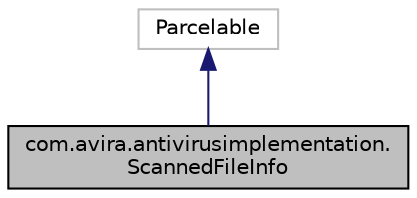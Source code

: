 digraph "com.avira.antivirusimplementation.ScannedFileInfo"
{
  edge [fontname="Helvetica",fontsize="10",labelfontname="Helvetica",labelfontsize="10"];
  node [fontname="Helvetica",fontsize="10",shape=record];
  Node1 [label="com.avira.antivirusimplementation.\lScannedFileInfo",height=0.2,width=0.4,color="black", fillcolor="grey75", style="filled", fontcolor="black"];
  Node2 -> Node1 [dir="back",color="midnightblue",fontsize="10",style="solid",fontname="Helvetica"];
  Node2 [label="Parcelable",height=0.2,width=0.4,color="grey75", fillcolor="white", style="filled"];
}
